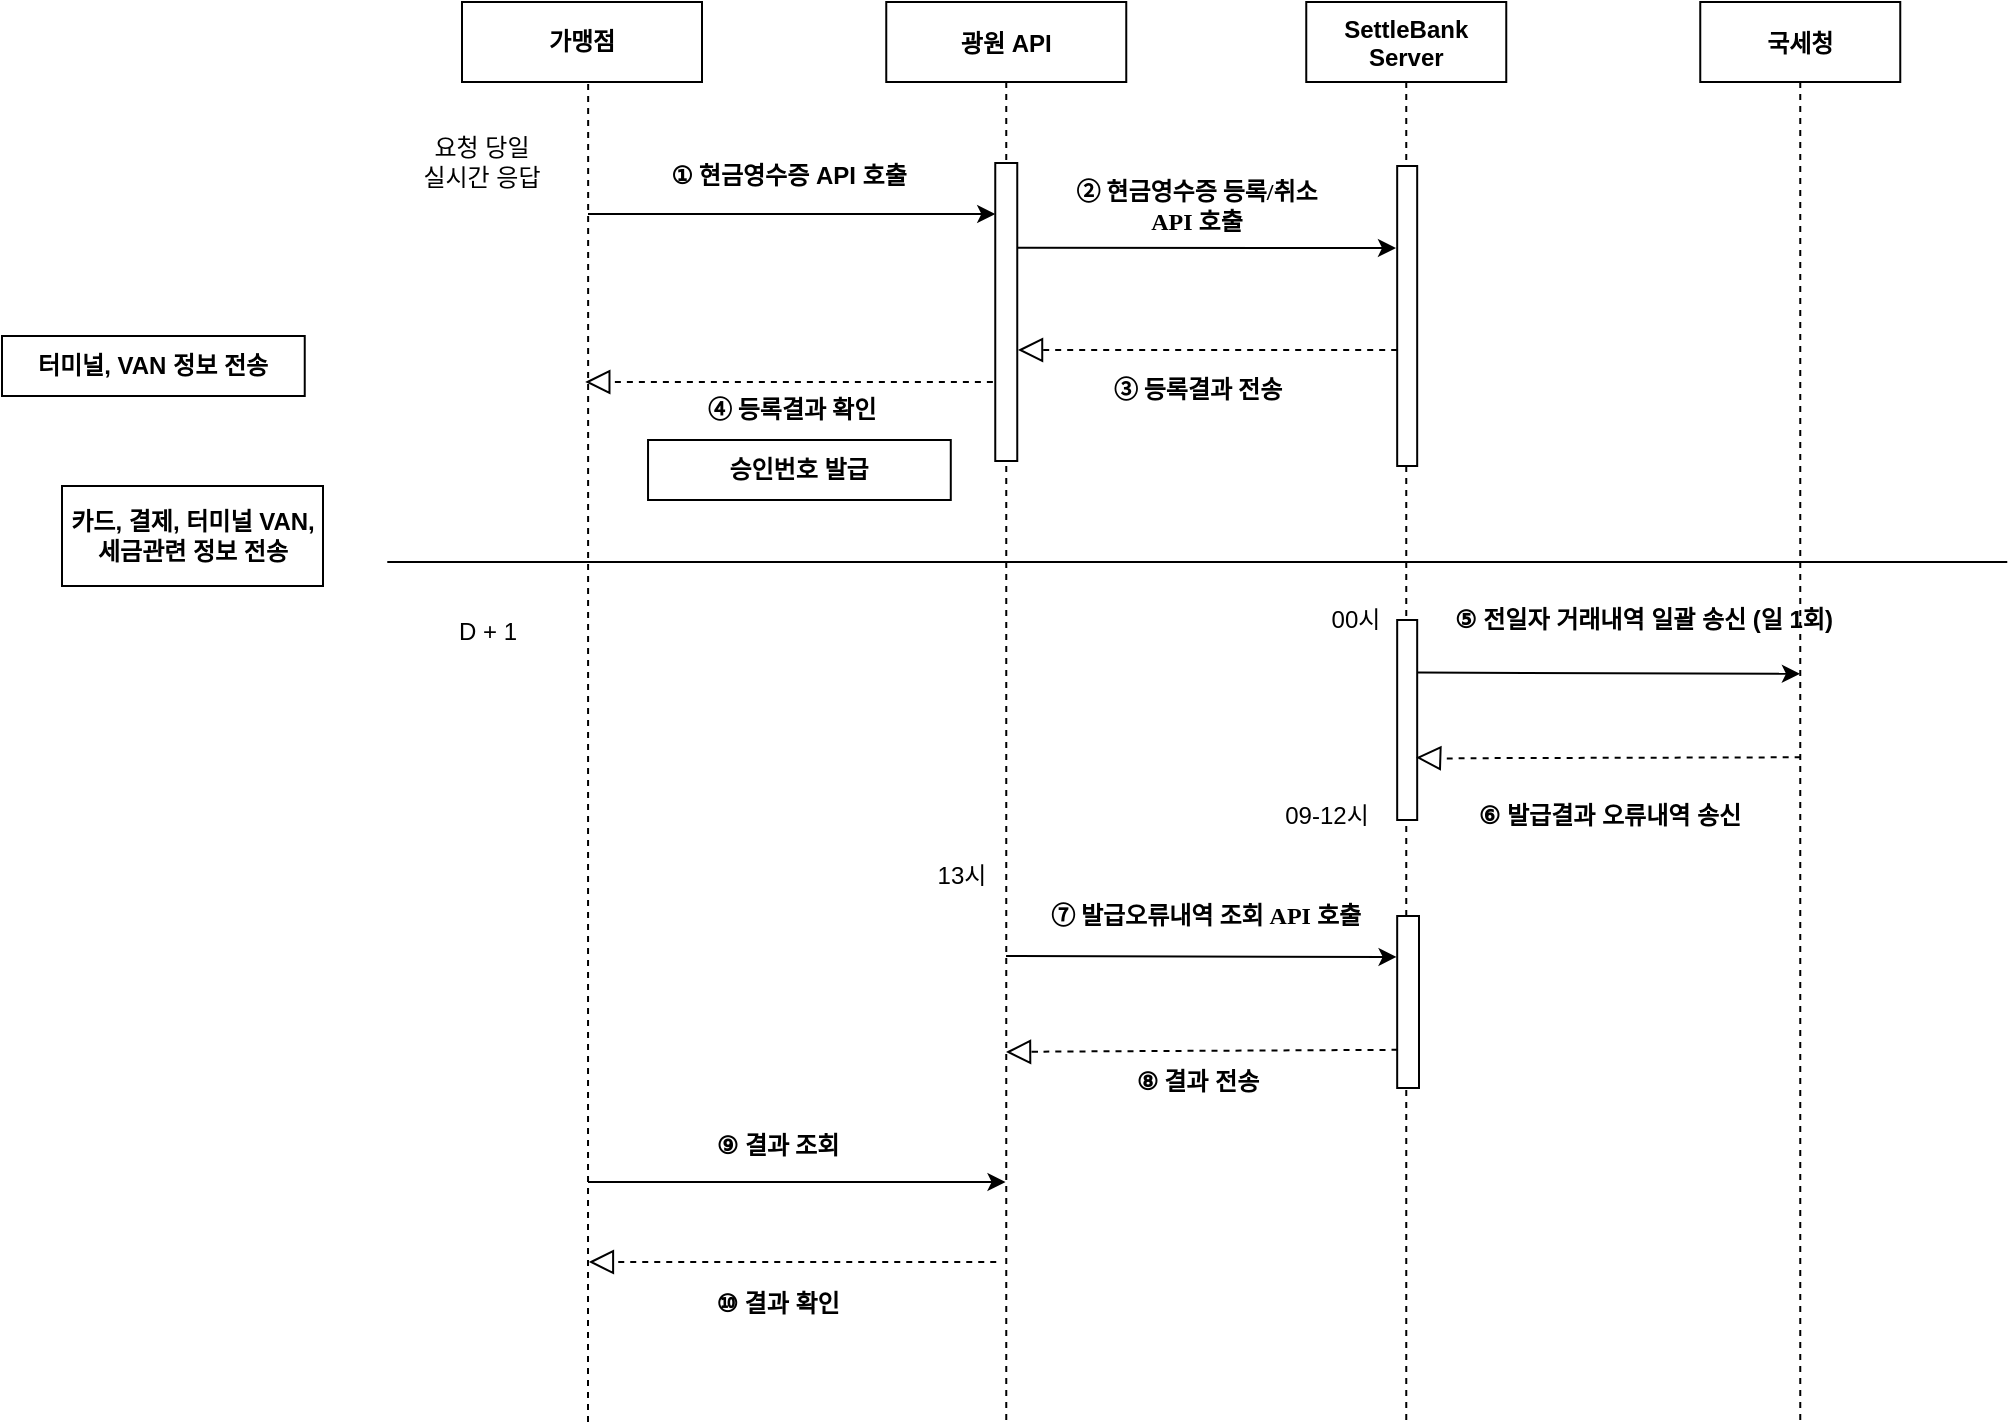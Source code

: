 <mxfile version="13.10.3" type="github">
  <diagram id="m3Fo96L9rzILhU_9K1ed" name="Page-1">
    <mxGraphModel dx="2685" dy="831" grid="1" gridSize="10" guides="1" tooltips="1" connect="1" arrows="1" fold="1" page="1" pageScale="1" pageWidth="1100" pageHeight="850" math="0" shadow="0">
      <root>
        <mxCell id="0" />
        <mxCell id="1" parent="0" />
        <mxCell id="yPERHreIGKtpgYHbTxHh-1" value="광원 API" style="shape=umlLifeline;perimeter=lifelinePerimeter;container=1;collapsible=0;recursiveResize=0;rounded=0;shadow=0;strokeWidth=1;fontSize=12;fontStyle=1" vertex="1" parent="1">
          <mxGeometry x="92.13" y="90" width="120" height="710" as="geometry" />
        </mxCell>
        <mxCell id="yPERHreIGKtpgYHbTxHh-3" value="국세청" style="shape=umlLifeline;perimeter=lifelinePerimeter;container=1;collapsible=0;recursiveResize=0;rounded=0;shadow=0;strokeWidth=1;fontSize=12;fontStyle=1" vertex="1" parent="1">
          <mxGeometry x="499.13" y="90" width="100" height="710" as="geometry" />
        </mxCell>
        <mxCell id="yPERHreIGKtpgYHbTxHh-5" value="SettleBank&#xa;Server" style="shape=umlLifeline;perimeter=lifelinePerimeter;container=1;collapsible=0;recursiveResize=0;rounded=0;shadow=0;strokeWidth=1;size=40;fontSize=12;fontStyle=1" vertex="1" parent="1">
          <mxGeometry x="302.13" y="90" width="100" height="710" as="geometry" />
        </mxCell>
        <mxCell id="yPERHreIGKtpgYHbTxHh-7" value="" style="points=[];perimeter=orthogonalPerimeter;rounded=0;shadow=0;strokeWidth=1;fontSize=12;fontStyle=1" vertex="1" parent="yPERHreIGKtpgYHbTxHh-5">
          <mxGeometry x="45.46" y="309" width="10" height="100" as="geometry" />
        </mxCell>
        <mxCell id="yPERHreIGKtpgYHbTxHh-10" value="" style="points=[];perimeter=orthogonalPerimeter;rounded=0;shadow=0;strokeWidth=1;fontSize=12;fontStyle=1" vertex="1" parent="yPERHreIGKtpgYHbTxHh-5">
          <mxGeometry x="45.46" y="82" width="10" height="150" as="geometry" />
        </mxCell>
        <mxCell id="yPERHreIGKtpgYHbTxHh-4" value="" style="points=[];perimeter=orthogonalPerimeter;rounded=0;shadow=0;strokeWidth=1;fontSize=12;fontStyle=1" vertex="1" parent="yPERHreIGKtpgYHbTxHh-5">
          <mxGeometry x="45.46" y="457" width="10.91" height="86" as="geometry" />
        </mxCell>
        <mxCell id="yPERHreIGKtpgYHbTxHh-86" value="" style="points=[];perimeter=orthogonalPerimeter;rounded=0;shadow=0;strokeWidth=1;fontSize=12;fontStyle=1" vertex="1" parent="yPERHreIGKtpgYHbTxHh-5">
          <mxGeometry x="-155.5" y="80.5" width="11" height="149" as="geometry" />
        </mxCell>
        <mxCell id="yPERHreIGKtpgYHbTxHh-13" value="&lt;font style=&quot;font-size: 12px&quot;&gt;&lt;span lang=&quot;EN-US&quot; style=&quot;line-height: 125% ; font-family: &amp;#34;맑은 고딕&amp;#34; ; font-size: 12px&quot;&gt;⑥&lt;/span&gt;&amp;nbsp;발급결과 오류내역 송신&lt;/font&gt;" style="text;html=1;strokeColor=none;fillColor=none;align=center;verticalAlign=middle;whiteSpace=wrap;rounded=0;fontSize=12;fontStyle=1" vertex="1" parent="1">
          <mxGeometry x="379.47" y="480" width="150" height="33" as="geometry" />
        </mxCell>
        <mxCell id="yPERHreIGKtpgYHbTxHh-17" value="" style="endArrow=classic;html=1;entryX=0.483;entryY=0.382;entryDx=0;entryDy=0;entryPerimeter=0;fontSize=12;fontStyle=1;exitX=1.034;exitY=0.153;exitDx=0;exitDy=0;exitPerimeter=0;" edge="1" parent="1">
          <mxGeometry width="50" height="50" relative="1" as="geometry">
            <mxPoint x="358.0" y="425.307" as="sourcePoint" />
            <mxPoint x="548.96" y="425.89" as="targetPoint" />
            <Array as="points" />
          </mxGeometry>
        </mxCell>
        <mxCell id="yPERHreIGKtpgYHbTxHh-18" value="&lt;font style=&quot;font-size: 12px&quot;&gt;&lt;span lang=&quot;EN-US&quot; style=&quot;line-height: 125% ; font-family: &amp;#34;맑은 고딕&amp;#34; ; font-size: 12px&quot;&gt;⑧&amp;nbsp;&lt;/span&gt;결과 전송&lt;br style=&quot;font-size: 12px&quot;&gt;&lt;/font&gt;" style="text;html=1;strokeColor=none;fillColor=none;align=center;verticalAlign=middle;whiteSpace=wrap;rounded=0;fontSize=12;fontStyle=1" vertex="1" parent="1">
          <mxGeometry x="188.64" y="620" width="118" height="20" as="geometry" />
        </mxCell>
        <mxCell id="yPERHreIGKtpgYHbTxHh-20" value="&lt;font style=&quot;font-size: 12px&quot;&gt;⑨&amp;nbsp;&lt;/font&gt;&lt;span style=&quot;font-family: &amp;#34;맑은 고딕&amp;#34;&quot;&gt;결과 조회&lt;/span&gt;" style="text;html=1;strokeColor=none;fillColor=none;align=center;verticalAlign=middle;whiteSpace=wrap;rounded=0;fontSize=12;fontStyle=1" vertex="1" parent="1">
          <mxGeometry x="-26.98" y="652" width="129.76" height="20" as="geometry" />
        </mxCell>
        <mxCell id="yPERHreIGKtpgYHbTxHh-23" value="&lt;font style=&quot;font-size: 12px&quot;&gt;&lt;span lang=&quot;EN-US&quot; style=&quot;line-height: 125% ; font-family: &amp;#34;맑은 고딕&amp;#34; ; font-size: 12px&quot;&gt;⑩&lt;/span&gt;&amp;nbsp;결과 확인&lt;/font&gt;" style="text;html=1;strokeColor=none;fillColor=none;align=center;verticalAlign=middle;whiteSpace=wrap;rounded=0;fontSize=12;fontStyle=1" vertex="1" parent="1">
          <mxGeometry x="-7.1" y="731.1" width="90" height="20" as="geometry" />
        </mxCell>
        <mxCell id="yPERHreIGKtpgYHbTxHh-26" value="&lt;span style=&quot;font-size: 12px;&quot;&gt;카드, 결제, 터미널 VAN, 세금관련 정보 전송&lt;br style=&quot;font-size: 12px;&quot;&gt;&lt;/span&gt;" style="rounded=0;whiteSpace=wrap;html=1;fontSize=12;fontStyle=1" vertex="1" parent="1">
          <mxGeometry x="-320" y="332" width="130.5" height="50" as="geometry" />
        </mxCell>
        <mxCell id="yPERHreIGKtpgYHbTxHh-36" value="" style="startArrow=none;startFill=0;startSize=7;endArrow=block;endFill=0;endSize=10;dashed=1;html=1;fontSize=12;fontStyle=1;" edge="1" parent="1">
          <mxGeometry width="100" relative="1" as="geometry">
            <mxPoint x="147.12" y="720" as="sourcePoint" />
            <mxPoint x="-56.56" y="720" as="targetPoint" />
            <Array as="points">
              <mxPoint x="50.44" y="720" />
            </Array>
          </mxGeometry>
        </mxCell>
        <mxCell id="yPERHreIGKtpgYHbTxHh-39" value="" style="endArrow=classic;html=1;fontSize=12;fontStyle=1;exitX=1.005;exitY=0.268;exitDx=0;exitDy=0;exitPerimeter=0;" edge="1" parent="1">
          <mxGeometry width="50" height="50" relative="1" as="geometry">
            <mxPoint x="157.685" y="212.932" as="sourcePoint" />
            <mxPoint x="347" y="213" as="targetPoint" />
          </mxGeometry>
        </mxCell>
        <mxCell id="yPERHreIGKtpgYHbTxHh-40" value="&lt;span style=&quot;font-family: &amp;#34;맑은 고딕&amp;#34;&quot;&gt;②&amp;nbsp;&lt;/span&gt;&lt;font face=&quot;맑은 고딕&quot;&gt;현금영수증 등록/취소 API 호출&lt;/font&gt;" style="text;html=1;strokeColor=none;fillColor=none;align=center;verticalAlign=middle;whiteSpace=wrap;rounded=0;fontSize=12;fontStyle=1" vertex="1" parent="1">
          <mxGeometry x="175.11" y="182" width="145.06" height="20" as="geometry" />
        </mxCell>
        <mxCell id="yPERHreIGKtpgYHbTxHh-46" value="&lt;font style=&quot;font-size: 12px&quot;&gt;&lt;span lang=&quot;EN-US&quot; style=&quot;line-height: 125% ; font-family: &amp;#34;맑은 고딕&amp;#34; ; font-size: 12px&quot;&gt;①&amp;nbsp;&lt;/span&gt;현금영수증 API 호출&lt;/font&gt;" style="text;html=1;strokeColor=none;fillColor=none;align=center;verticalAlign=middle;whiteSpace=wrap;rounded=0;fontSize=12;fontStyle=1" vertex="1" parent="1">
          <mxGeometry x="-32" y="167" width="151.09" height="20" as="geometry" />
        </mxCell>
        <mxCell id="yPERHreIGKtpgYHbTxHh-47" value="" style="endArrow=classic;html=1;fontSize=12;fontStyle=1;" edge="1" parent="1">
          <mxGeometry width="50" height="50" relative="1" as="geometry">
            <mxPoint x="-57" y="196" as="sourcePoint" />
            <mxPoint x="146.63" y="196" as="targetPoint" />
            <Array as="points">
              <mxPoint x="-57" y="196" />
              <mxPoint x="-57" y="196" />
              <mxPoint x="23" y="196" />
            </Array>
          </mxGeometry>
        </mxCell>
        <mxCell id="yPERHreIGKtpgYHbTxHh-48" value="&lt;font style=&quot;font-size: 12px&quot;&gt;&lt;span lang=&quot;EN-US&quot; style=&quot;line-height: 125% ; font-family: &amp;#34;맑은 고딕&amp;#34; ; font-size: 12px&quot;&gt;④ 등록결과 확인&lt;/span&gt;&lt;/font&gt;" style="text;html=1;strokeColor=none;fillColor=none;align=center;verticalAlign=middle;whiteSpace=wrap;rounded=0;fontSize=12;fontStyle=1" vertex="1" parent="1">
          <mxGeometry x="-30.54" y="284" width="151.63" height="20" as="geometry" />
        </mxCell>
        <mxCell id="yPERHreIGKtpgYHbTxHh-49" value="&lt;span style=&quot;font-size: 12px&quot;&gt;터미널,&amp;nbsp;&lt;/span&gt;&lt;span style=&quot;font-size: 12px&quot;&gt;VAN 정보 전송&lt;/span&gt;&lt;span style=&quot;font-size: 12px&quot;&gt;&lt;br style=&quot;font-size: 12px&quot;&gt;&lt;/span&gt;" style="rounded=0;whiteSpace=wrap;html=1;fontSize=12;fontStyle=1" vertex="1" parent="1">
          <mxGeometry x="-350" y="257" width="151.37" height="30" as="geometry" />
        </mxCell>
        <mxCell id="yPERHreIGKtpgYHbTxHh-52" value="&lt;b&gt;가맹점&lt;/b&gt;" style="rounded=0;whiteSpace=wrap;html=1;" vertex="1" parent="1">
          <mxGeometry x="-120.0" y="90" width="120" height="40" as="geometry" />
        </mxCell>
        <mxCell id="yPERHreIGKtpgYHbTxHh-55" value="요청 당일&lt;br&gt;실시간 응답" style="text;html=1;strokeColor=none;fillColor=none;align=center;verticalAlign=middle;whiteSpace=wrap;rounded=0;" vertex="1" parent="1">
          <mxGeometry x="-150" y="160" width="80" height="20" as="geometry" />
        </mxCell>
        <mxCell id="yPERHreIGKtpgYHbTxHh-58" value="D + 1" style="text;html=1;strokeColor=none;fillColor=none;align=center;verticalAlign=middle;whiteSpace=wrap;rounded=0;" vertex="1" parent="1">
          <mxGeometry x="-147.36" y="395" width="80" height="20" as="geometry" />
        </mxCell>
        <mxCell id="yPERHreIGKtpgYHbTxHh-59" value="&lt;span style=&quot;font-size: 12px&quot;&gt;승인번호 발급&lt;br style=&quot;font-size: 12px&quot;&gt;&lt;/span&gt;" style="rounded=0;whiteSpace=wrap;html=1;fontSize=12;fontStyle=1" vertex="1" parent="1">
          <mxGeometry x="-26.98" y="309" width="151.37" height="30" as="geometry" />
        </mxCell>
        <mxCell id="yPERHreIGKtpgYHbTxHh-63" value="" style="startArrow=none;startFill=0;startSize=7;endArrow=block;endFill=0;endSize=10;dashed=1;html=1;fontSize=12;fontStyle=1;exitX=0.02;exitY=0.396;exitDx=0;exitDy=0;exitPerimeter=0;" edge="1" parent="1">
          <mxGeometry width="100" relative="1" as="geometry">
            <mxPoint x="145.44" y="280.004" as="sourcePoint" />
            <mxPoint x="-58.38" y="280.0" as="targetPoint" />
            <Array as="points">
              <mxPoint x="15.16" y="280" />
            </Array>
          </mxGeometry>
        </mxCell>
        <mxCell id="yPERHreIGKtpgYHbTxHh-67" value="" style="endArrow=none;html=1;" edge="1" parent="1">
          <mxGeometry width="50" height="50" relative="1" as="geometry">
            <mxPoint x="-157.36" y="370" as="sourcePoint" />
            <mxPoint x="652.64" y="370" as="targetPoint" />
          </mxGeometry>
        </mxCell>
        <mxCell id="yPERHreIGKtpgYHbTxHh-71" value="" style="startArrow=none;startFill=0;startSize=7;endArrow=block;endFill=0;endSize=10;dashed=1;html=1;fontSize=12;fontStyle=1;" edge="1" parent="1">
          <mxGeometry width="100" relative="1" as="geometry">
            <mxPoint x="347.59" y="264" as="sourcePoint" />
            <mxPoint x="158" y="264" as="targetPoint" />
            <Array as="points">
              <mxPoint x="231.54" y="264" />
            </Array>
          </mxGeometry>
        </mxCell>
        <mxCell id="yPERHreIGKtpgYHbTxHh-72" value="&lt;font style=&quot;font-size: 12px&quot;&gt;&lt;span lang=&quot;EN-US&quot; style=&quot;line-height: 125% ; font-family: &amp;#34;맑은 고딕&amp;#34; ; font-size: 12px&quot;&gt;③ 등록결과 전송&lt;/span&gt;&lt;/font&gt;" style="text;html=1;strokeColor=none;fillColor=none;align=center;verticalAlign=middle;whiteSpace=wrap;rounded=0;fontSize=12;fontStyle=1" vertex="1" parent="1">
          <mxGeometry x="171.83" y="274" width="151.63" height="20" as="geometry" />
        </mxCell>
        <mxCell id="yPERHreIGKtpgYHbTxHh-73" value="&lt;font style=&quot;font-size: 12px&quot;&gt;&lt;span lang=&quot;EN-US&quot; style=&quot;line-height: 125% ; font-family: &amp;#34;맑은 고딕&amp;#34; ; font-size: 12px&quot;&gt;⑤&lt;/span&gt;&amp;nbsp;전일자 거래내역 일괄 송신 (일 1회)&lt;/font&gt;" style="text;html=1;strokeColor=none;fillColor=none;align=center;verticalAlign=middle;whiteSpace=wrap;rounded=0;fontSize=12;fontStyle=1" vertex="1" parent="1">
          <mxGeometry x="360" y="382" width="221.68" height="33" as="geometry" />
        </mxCell>
        <mxCell id="yPERHreIGKtpgYHbTxHh-74" value="00시" style="text;html=1;strokeColor=none;fillColor=none;align=center;verticalAlign=middle;whiteSpace=wrap;rounded=0;" vertex="1" parent="1">
          <mxGeometry x="307.13" y="388.5" width="40" height="20" as="geometry" />
        </mxCell>
        <mxCell id="yPERHreIGKtpgYHbTxHh-75" value="" style="startArrow=none;startFill=0;startSize=7;endArrow=block;endFill=0;endSize=10;dashed=1;html=1;fontSize=12;fontStyle=1;exitX=0.502;exitY=0.539;exitDx=0;exitDy=0;exitPerimeter=0;" edge="1" parent="1">
          <mxGeometry width="100" relative="1" as="geometry">
            <mxPoint x="549.33" y="467.64" as="sourcePoint" />
            <mxPoint x="357.05" y="467.75" as="targetPoint" />
            <Array as="points">
              <mxPoint x="378.99" y="468.11" />
              <mxPoint x="374.05" y="468.25" />
            </Array>
          </mxGeometry>
        </mxCell>
        <mxCell id="yPERHreIGKtpgYHbTxHh-76" value="" style="endArrow=classic;html=1;fontSize=12;fontStyle=1;entryX=-0.028;entryY=0.145;entryDx=0;entryDy=0;entryPerimeter=0;" edge="1" parent="1">
          <mxGeometry width="50" height="50" relative="1" as="geometry">
            <mxPoint x="152.02" y="567" as="sourcePoint" />
            <mxPoint x="347.285" y="567.47" as="targetPoint" />
          </mxGeometry>
        </mxCell>
        <mxCell id="yPERHreIGKtpgYHbTxHh-77" value="&lt;span style=&quot;font-family: &amp;#34;맑은 고딕&amp;#34;&quot;&gt;⑦&amp;nbsp;&lt;/span&gt;&lt;font face=&quot;맑은 고딕&quot;&gt;발급오류내역 조회 API 호출&lt;/font&gt;" style="text;html=1;strokeColor=none;fillColor=none;align=center;verticalAlign=middle;whiteSpace=wrap;rounded=0;fontSize=12;fontStyle=1" vertex="1" parent="1">
          <mxGeometry x="157.26" y="537" width="189.72" height="20" as="geometry" />
        </mxCell>
        <mxCell id="yPERHreIGKtpgYHbTxHh-78" value="13시" style="text;html=1;strokeColor=none;fillColor=none;align=center;verticalAlign=middle;whiteSpace=wrap;rounded=0;" vertex="1" parent="1">
          <mxGeometry x="110" y="517" width="40" height="20" as="geometry" />
        </mxCell>
        <mxCell id="yPERHreIGKtpgYHbTxHh-79" value="" style="startArrow=none;startFill=0;startSize=7;endArrow=block;endFill=0;endSize=10;dashed=1;html=1;fontSize=12;fontStyle=1;exitX=0.015;exitY=0.778;exitDx=0;exitDy=0;exitPerimeter=0;" edge="1" parent="1" source="yPERHreIGKtpgYHbTxHh-4">
          <mxGeometry width="100" relative="1" as="geometry">
            <mxPoint x="344" y="614" as="sourcePoint" />
            <mxPoint x="152" y="615" as="targetPoint" />
            <Array as="points">
              <mxPoint x="173.44" y="614.78" />
              <mxPoint x="168.5" y="614.92" />
            </Array>
          </mxGeometry>
        </mxCell>
        <mxCell id="yPERHreIGKtpgYHbTxHh-82" value="" style="endArrow=none;dashed=1;html=1;fontSize=12;fontStyle=1;entryX=0.509;entryY=0.991;entryDx=0;entryDy=0;entryPerimeter=0;" edge="1" parent="1">
          <mxGeometry width="50" height="50" relative="1" as="geometry">
            <mxPoint x="-57" y="800" as="sourcePoint" />
            <mxPoint x="-56.92" y="129.64" as="targetPoint" />
          </mxGeometry>
        </mxCell>
        <mxCell id="yPERHreIGKtpgYHbTxHh-84" value="" style="endArrow=classic;html=1;fontSize=12;fontStyle=1;entryX=0.497;entryY=0.831;entryDx=0;entryDy=0;entryPerimeter=0;" edge="1" parent="1" target="yPERHreIGKtpgYHbTxHh-1">
          <mxGeometry width="50" height="50" relative="1" as="geometry">
            <mxPoint x="-57" y="680" as="sourcePoint" />
            <mxPoint x="149" y="680" as="targetPoint" />
          </mxGeometry>
        </mxCell>
        <mxCell id="yPERHreIGKtpgYHbTxHh-85" value="09-12시" style="text;html=1;strokeColor=none;fillColor=none;align=center;verticalAlign=middle;whiteSpace=wrap;rounded=0;" vertex="1" parent="1">
          <mxGeometry x="278.19" y="486.5" width="68.94" height="20" as="geometry" />
        </mxCell>
      </root>
    </mxGraphModel>
  </diagram>
</mxfile>
